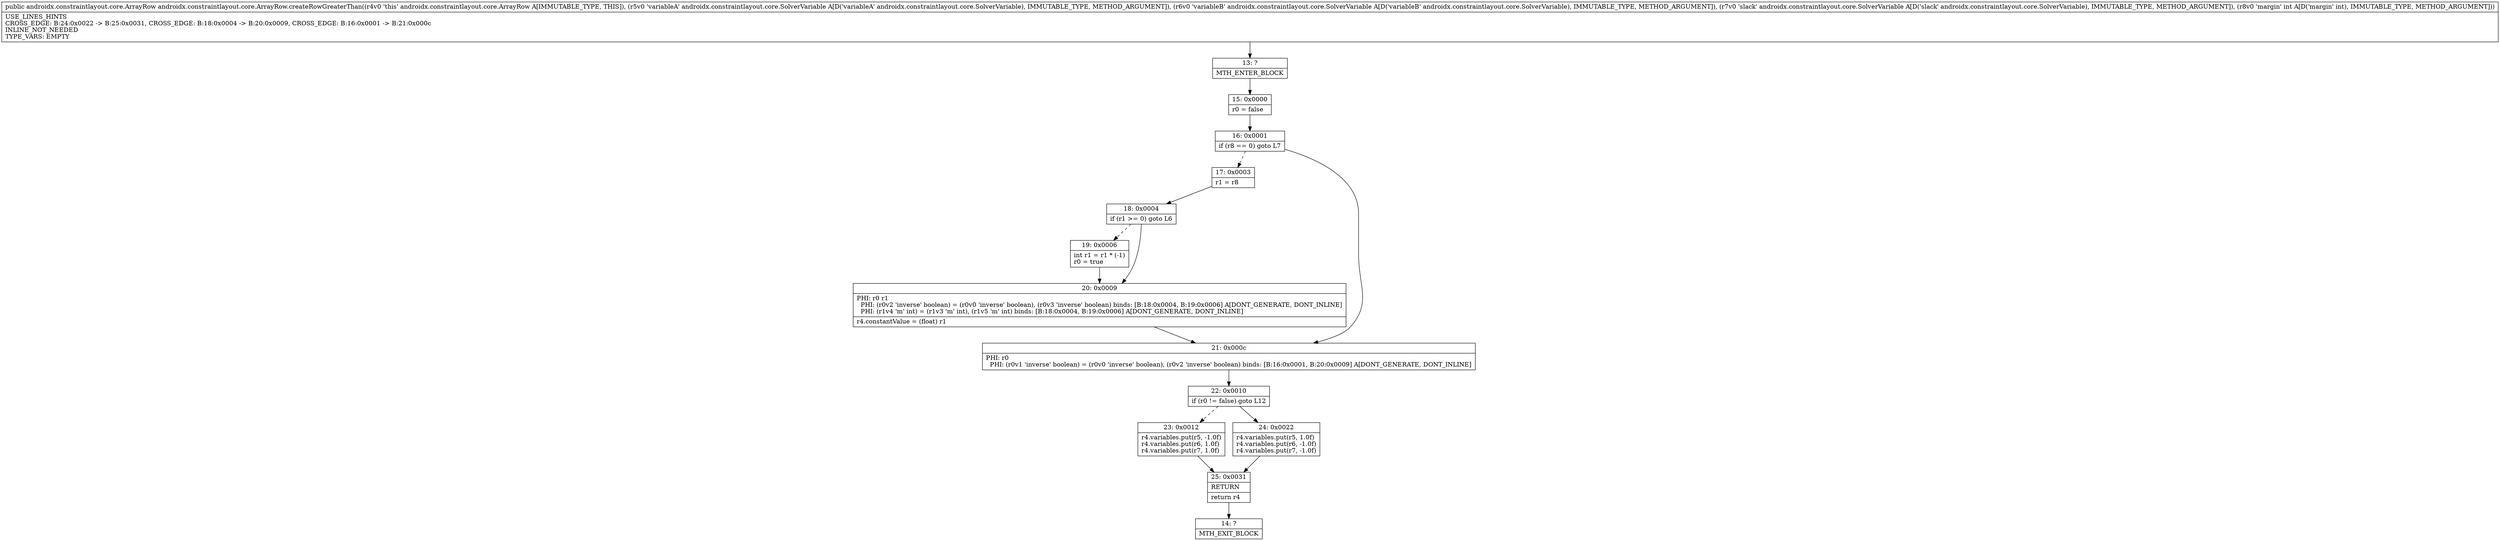 digraph "CFG forandroidx.constraintlayout.core.ArrayRow.createRowGreaterThan(Landroidx\/constraintlayout\/core\/SolverVariable;Landroidx\/constraintlayout\/core\/SolverVariable;Landroidx\/constraintlayout\/core\/SolverVariable;I)Landroidx\/constraintlayout\/core\/ArrayRow;" {
Node_13 [shape=record,label="{13\:\ ?|MTH_ENTER_BLOCK\l}"];
Node_15 [shape=record,label="{15\:\ 0x0000|r0 = false\l}"];
Node_16 [shape=record,label="{16\:\ 0x0001|if (r8 == 0) goto L7\l}"];
Node_17 [shape=record,label="{17\:\ 0x0003|r1 = r8\l}"];
Node_18 [shape=record,label="{18\:\ 0x0004|if (r1 \>= 0) goto L6\l}"];
Node_19 [shape=record,label="{19\:\ 0x0006|int r1 = r1 * (\-1)\lr0 = true\l}"];
Node_20 [shape=record,label="{20\:\ 0x0009|PHI: r0 r1 \l  PHI: (r0v2 'inverse' boolean) = (r0v0 'inverse' boolean), (r0v3 'inverse' boolean) binds: [B:18:0x0004, B:19:0x0006] A[DONT_GENERATE, DONT_INLINE]\l  PHI: (r1v4 'm' int) = (r1v3 'm' int), (r1v5 'm' int) binds: [B:18:0x0004, B:19:0x0006] A[DONT_GENERATE, DONT_INLINE]\l|r4.constantValue = (float) r1\l}"];
Node_21 [shape=record,label="{21\:\ 0x000c|PHI: r0 \l  PHI: (r0v1 'inverse' boolean) = (r0v0 'inverse' boolean), (r0v2 'inverse' boolean) binds: [B:16:0x0001, B:20:0x0009] A[DONT_GENERATE, DONT_INLINE]\l}"];
Node_22 [shape=record,label="{22\:\ 0x0010|if (r0 != false) goto L12\l}"];
Node_23 [shape=record,label="{23\:\ 0x0012|r4.variables.put(r5, \-1.0f)\lr4.variables.put(r6, 1.0f)\lr4.variables.put(r7, 1.0f)\l}"];
Node_25 [shape=record,label="{25\:\ 0x0031|RETURN\l|return r4\l}"];
Node_14 [shape=record,label="{14\:\ ?|MTH_EXIT_BLOCK\l}"];
Node_24 [shape=record,label="{24\:\ 0x0022|r4.variables.put(r5, 1.0f)\lr4.variables.put(r6, \-1.0f)\lr4.variables.put(r7, \-1.0f)\l}"];
MethodNode[shape=record,label="{public androidx.constraintlayout.core.ArrayRow androidx.constraintlayout.core.ArrayRow.createRowGreaterThan((r4v0 'this' androidx.constraintlayout.core.ArrayRow A[IMMUTABLE_TYPE, THIS]), (r5v0 'variableA' androidx.constraintlayout.core.SolverVariable A[D('variableA' androidx.constraintlayout.core.SolverVariable), IMMUTABLE_TYPE, METHOD_ARGUMENT]), (r6v0 'variableB' androidx.constraintlayout.core.SolverVariable A[D('variableB' androidx.constraintlayout.core.SolverVariable), IMMUTABLE_TYPE, METHOD_ARGUMENT]), (r7v0 'slack' androidx.constraintlayout.core.SolverVariable A[D('slack' androidx.constraintlayout.core.SolverVariable), IMMUTABLE_TYPE, METHOD_ARGUMENT]), (r8v0 'margin' int A[D('margin' int), IMMUTABLE_TYPE, METHOD_ARGUMENT]))  | USE_LINES_HINTS\lCROSS_EDGE: B:24:0x0022 \-\> B:25:0x0031, CROSS_EDGE: B:18:0x0004 \-\> B:20:0x0009, CROSS_EDGE: B:16:0x0001 \-\> B:21:0x000c\lINLINE_NOT_NEEDED\lTYPE_VARS: EMPTY\l}"];
MethodNode -> Node_13;Node_13 -> Node_15;
Node_15 -> Node_16;
Node_16 -> Node_17[style=dashed];
Node_16 -> Node_21;
Node_17 -> Node_18;
Node_18 -> Node_19[style=dashed];
Node_18 -> Node_20;
Node_19 -> Node_20;
Node_20 -> Node_21;
Node_21 -> Node_22;
Node_22 -> Node_23[style=dashed];
Node_22 -> Node_24;
Node_23 -> Node_25;
Node_25 -> Node_14;
Node_24 -> Node_25;
}


